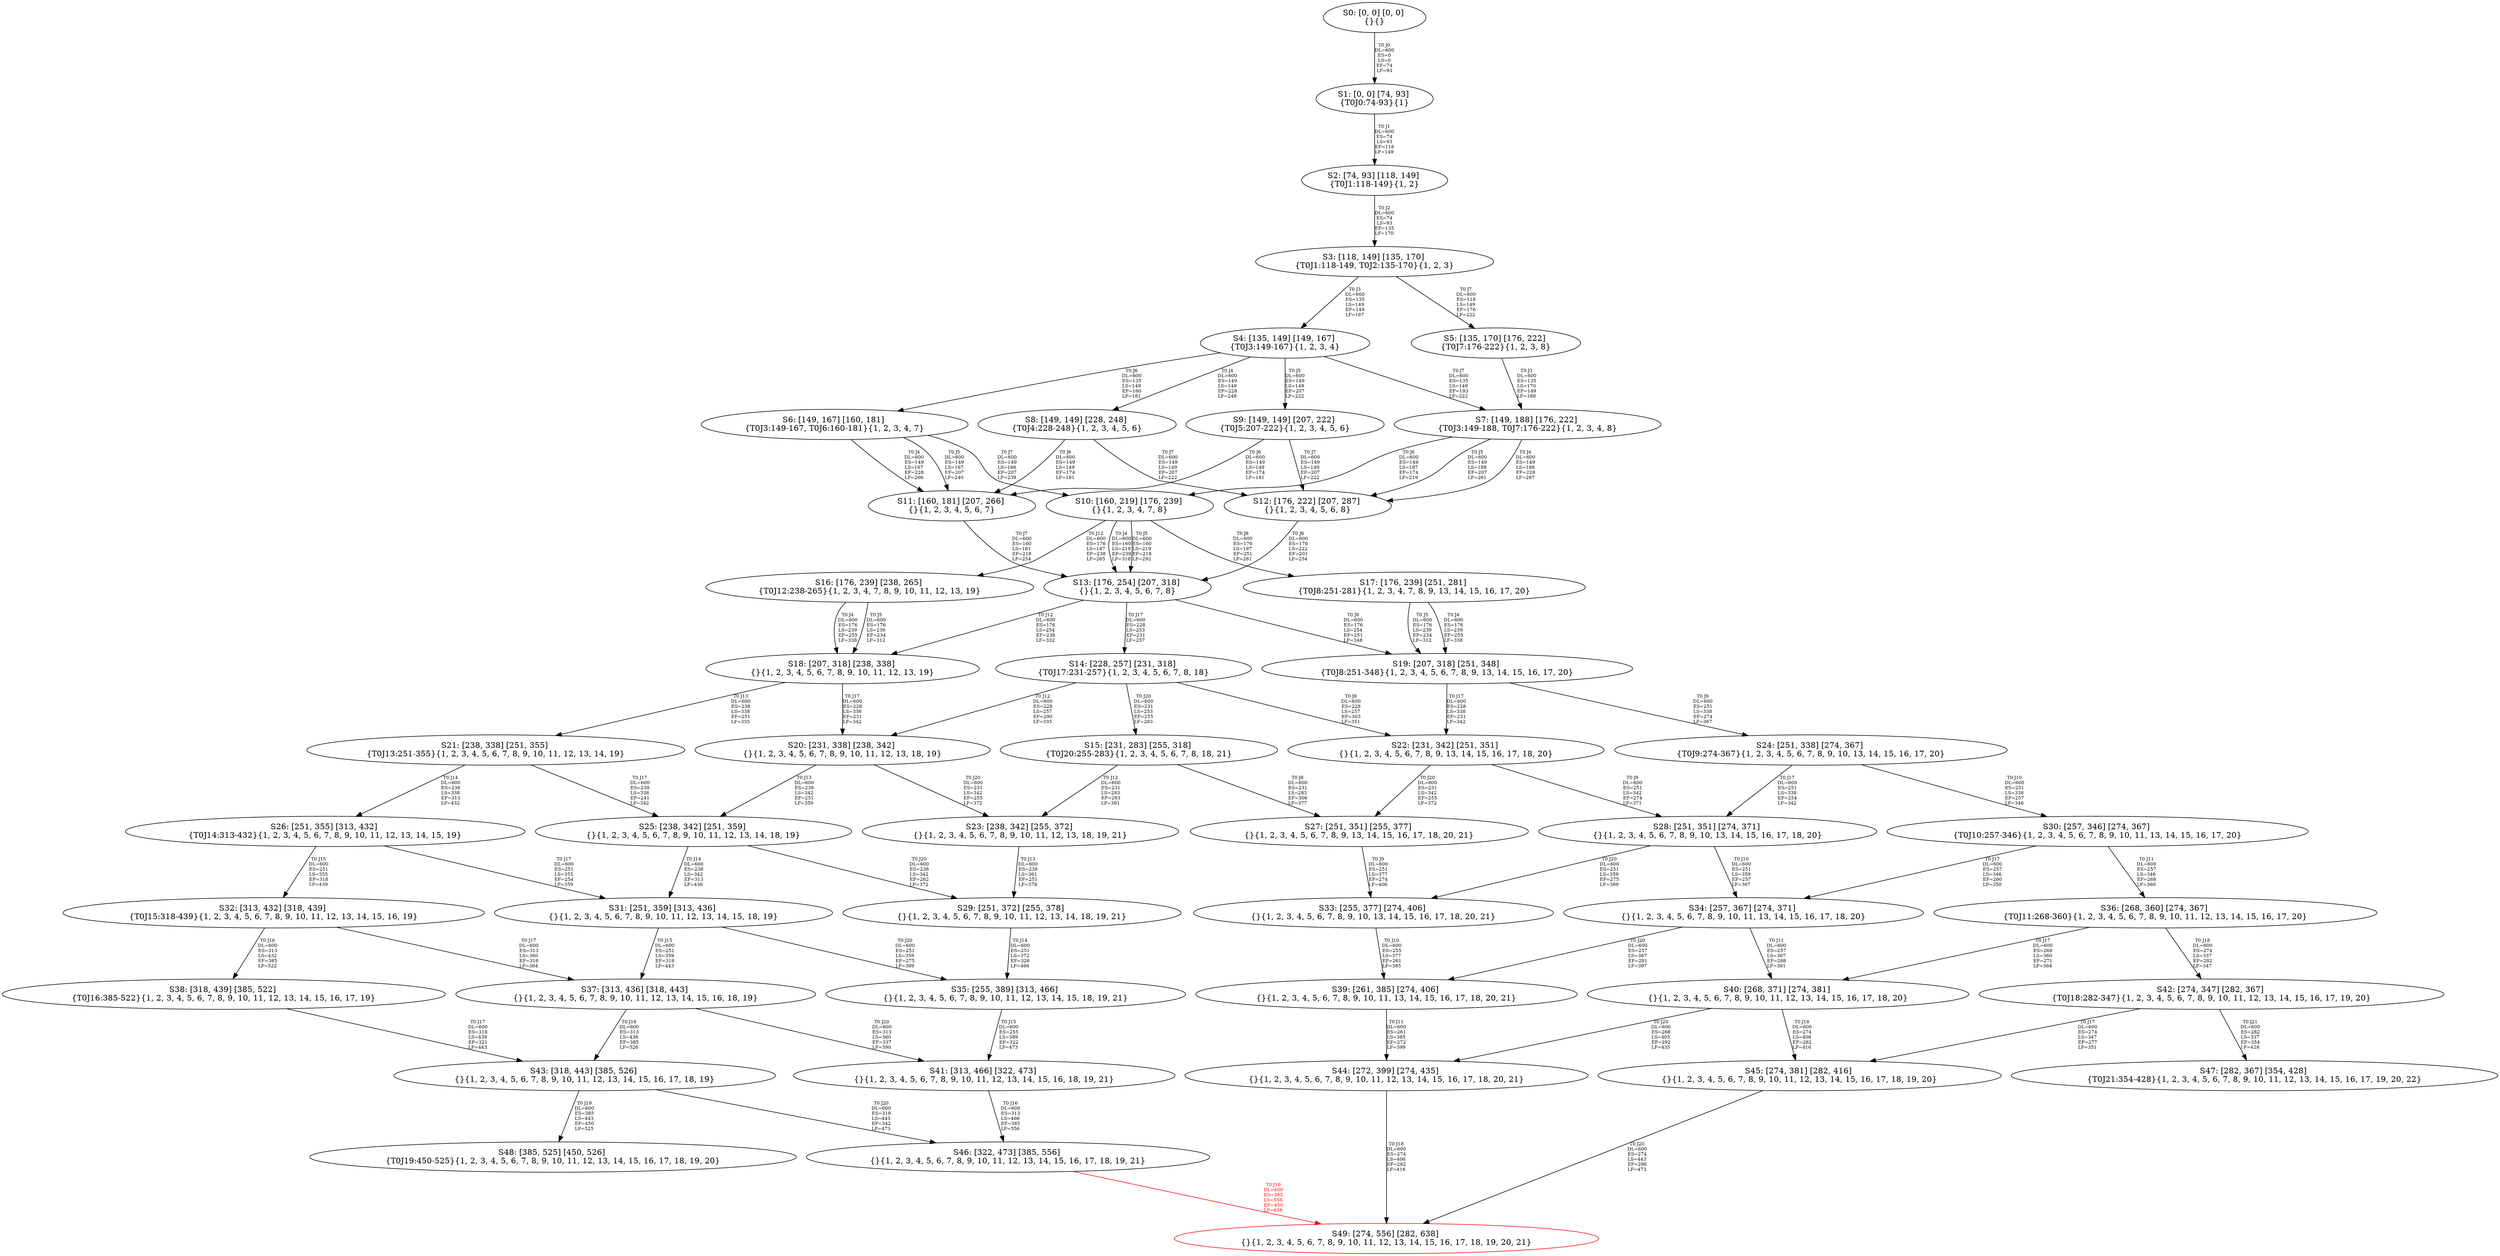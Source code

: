 digraph {
	S0[label="S0: [0, 0] [0, 0] \n{}{}"];
	S1[label="S1: [0, 0] [74, 93] \n{T0J0:74-93}{1}"];
	S2[label="S2: [74, 93] [118, 149] \n{T0J1:118-149}{1, 2}"];
	S3[label="S3: [118, 149] [135, 170] \n{T0J1:118-149, T0J2:135-170}{1, 2, 3}"];
	S4[label="S4: [135, 149] [149, 167] \n{T0J3:149-167}{1, 2, 3, 4}"];
	S5[label="S5: [135, 170] [176, 222] \n{T0J7:176-222}{1, 2, 3, 8}"];
	S6[label="S6: [149, 167] [160, 181] \n{T0J3:149-167, T0J6:160-181}{1, 2, 3, 4, 7}"];
	S7[label="S7: [149, 188] [176, 222] \n{T0J3:149-188, T0J7:176-222}{1, 2, 3, 4, 8}"];
	S8[label="S8: [149, 149] [228, 248] \n{T0J4:228-248}{1, 2, 3, 4, 5, 6}"];
	S9[label="S9: [149, 149] [207, 222] \n{T0J5:207-222}{1, 2, 3, 4, 5, 6}"];
	S10[label="S10: [160, 219] [176, 239] \n{}{1, 2, 3, 4, 7, 8}"];
	S11[label="S11: [160, 181] [207, 266] \n{}{1, 2, 3, 4, 5, 6, 7}"];
	S12[label="S12: [176, 222] [207, 287] \n{}{1, 2, 3, 4, 5, 6, 8}"];
	S13[label="S13: [176, 254] [207, 318] \n{}{1, 2, 3, 4, 5, 6, 7, 8}"];
	S14[label="S14: [228, 257] [231, 318] \n{T0J17:231-257}{1, 2, 3, 4, 5, 6, 7, 8, 18}"];
	S15[label="S15: [231, 283] [255, 318] \n{T0J20:255-283}{1, 2, 3, 4, 5, 6, 7, 8, 18, 21}"];
	S16[label="S16: [176, 239] [238, 265] \n{T0J12:238-265}{1, 2, 3, 4, 7, 8, 9, 10, 11, 12, 13, 19}"];
	S17[label="S17: [176, 239] [251, 281] \n{T0J8:251-281}{1, 2, 3, 4, 7, 8, 9, 13, 14, 15, 16, 17, 20}"];
	S18[label="S18: [207, 318] [238, 338] \n{}{1, 2, 3, 4, 5, 6, 7, 8, 9, 10, 11, 12, 13, 19}"];
	S19[label="S19: [207, 318] [251, 348] \n{T0J8:251-348}{1, 2, 3, 4, 5, 6, 7, 8, 9, 13, 14, 15, 16, 17, 20}"];
	S20[label="S20: [231, 338] [238, 342] \n{}{1, 2, 3, 4, 5, 6, 7, 8, 9, 10, 11, 12, 13, 18, 19}"];
	S21[label="S21: [238, 338] [251, 355] \n{T0J13:251-355}{1, 2, 3, 4, 5, 6, 7, 8, 9, 10, 11, 12, 13, 14, 19}"];
	S22[label="S22: [231, 342] [251, 351] \n{}{1, 2, 3, 4, 5, 6, 7, 8, 9, 13, 14, 15, 16, 17, 18, 20}"];
	S23[label="S23: [238, 342] [255, 372] \n{}{1, 2, 3, 4, 5, 6, 7, 8, 9, 10, 11, 12, 13, 18, 19, 21}"];
	S24[label="S24: [251, 338] [274, 367] \n{T0J9:274-367}{1, 2, 3, 4, 5, 6, 7, 8, 9, 10, 13, 14, 15, 16, 17, 20}"];
	S25[label="S25: [238, 342] [251, 359] \n{}{1, 2, 3, 4, 5, 6, 7, 8, 9, 10, 11, 12, 13, 14, 18, 19}"];
	S26[label="S26: [251, 355] [313, 432] \n{T0J14:313-432}{1, 2, 3, 4, 5, 6, 7, 8, 9, 10, 11, 12, 13, 14, 15, 19}"];
	S27[label="S27: [251, 351] [255, 377] \n{}{1, 2, 3, 4, 5, 6, 7, 8, 9, 13, 14, 15, 16, 17, 18, 20, 21}"];
	S28[label="S28: [251, 351] [274, 371] \n{}{1, 2, 3, 4, 5, 6, 7, 8, 9, 10, 13, 14, 15, 16, 17, 18, 20}"];
	S29[label="S29: [251, 372] [255, 378] \n{}{1, 2, 3, 4, 5, 6, 7, 8, 9, 10, 11, 12, 13, 14, 18, 19, 21}"];
	S30[label="S30: [257, 346] [274, 367] \n{T0J10:257-346}{1, 2, 3, 4, 5, 6, 7, 8, 9, 10, 11, 13, 14, 15, 16, 17, 20}"];
	S31[label="S31: [251, 359] [313, 436] \n{}{1, 2, 3, 4, 5, 6, 7, 8, 9, 10, 11, 12, 13, 14, 15, 18, 19}"];
	S32[label="S32: [313, 432] [318, 439] \n{T0J15:318-439}{1, 2, 3, 4, 5, 6, 7, 8, 9, 10, 11, 12, 13, 14, 15, 16, 19}"];
	S33[label="S33: [255, 377] [274, 406] \n{}{1, 2, 3, 4, 5, 6, 7, 8, 9, 10, 13, 14, 15, 16, 17, 18, 20, 21}"];
	S34[label="S34: [257, 367] [274, 371] \n{}{1, 2, 3, 4, 5, 6, 7, 8, 9, 10, 11, 13, 14, 15, 16, 17, 18, 20}"];
	S35[label="S35: [255, 389] [313, 466] \n{}{1, 2, 3, 4, 5, 6, 7, 8, 9, 10, 11, 12, 13, 14, 15, 18, 19, 21}"];
	S36[label="S36: [268, 360] [274, 367] \n{T0J11:268-360}{1, 2, 3, 4, 5, 6, 7, 8, 9, 10, 11, 12, 13, 14, 15, 16, 17, 20}"];
	S37[label="S37: [313, 436] [318, 443] \n{}{1, 2, 3, 4, 5, 6, 7, 8, 9, 10, 11, 12, 13, 14, 15, 16, 18, 19}"];
	S38[label="S38: [318, 439] [385, 522] \n{T0J16:385-522}{1, 2, 3, 4, 5, 6, 7, 8, 9, 10, 11, 12, 13, 14, 15, 16, 17, 19}"];
	S39[label="S39: [261, 385] [274, 406] \n{}{1, 2, 3, 4, 5, 6, 7, 8, 9, 10, 11, 13, 14, 15, 16, 17, 18, 20, 21}"];
	S40[label="S40: [268, 371] [274, 381] \n{}{1, 2, 3, 4, 5, 6, 7, 8, 9, 10, 11, 12, 13, 14, 15, 16, 17, 18, 20}"];
	S41[label="S41: [313, 466] [322, 473] \n{}{1, 2, 3, 4, 5, 6, 7, 8, 9, 10, 11, 12, 13, 14, 15, 16, 18, 19, 21}"];
	S42[label="S42: [274, 347] [282, 367] \n{T0J18:282-347}{1, 2, 3, 4, 5, 6, 7, 8, 9, 10, 11, 12, 13, 14, 15, 16, 17, 19, 20}"];
	S43[label="S43: [318, 443] [385, 526] \n{}{1, 2, 3, 4, 5, 6, 7, 8, 9, 10, 11, 12, 13, 14, 15, 16, 17, 18, 19}"];
	S44[label="S44: [272, 399] [274, 435] \n{}{1, 2, 3, 4, 5, 6, 7, 8, 9, 10, 11, 12, 13, 14, 15, 16, 17, 18, 20, 21}"];
	S45[label="S45: [274, 381] [282, 416] \n{}{1, 2, 3, 4, 5, 6, 7, 8, 9, 10, 11, 12, 13, 14, 15, 16, 17, 18, 19, 20}"];
	S46[label="S46: [322, 473] [385, 556] \n{}{1, 2, 3, 4, 5, 6, 7, 8, 9, 10, 11, 12, 13, 14, 15, 16, 17, 18, 19, 21}"];
	S47[label="S47: [282, 367] [354, 428] \n{T0J21:354-428}{1, 2, 3, 4, 5, 6, 7, 8, 9, 10, 11, 12, 13, 14, 15, 16, 17, 19, 20, 22}"];
	S48[label="S48: [385, 525] [450, 526] \n{T0J19:450-525}{1, 2, 3, 4, 5, 6, 7, 8, 9, 10, 11, 12, 13, 14, 15, 16, 17, 18, 19, 20}"];
	S49[label="S49: [274, 556] [282, 638] \n{}{1, 2, 3, 4, 5, 6, 7, 8, 9, 10, 11, 12, 13, 14, 15, 16, 17, 18, 19, 20, 21}"];
	S0 -> S1[label="T0 J0\nDL=600\nES=0\nLS=0\nEF=74\nLF=93",fontsize=8];
	S1 -> S2[label="T0 J1\nDL=600\nES=74\nLS=93\nEF=118\nLF=149",fontsize=8];
	S2 -> S3[label="T0 J2\nDL=600\nES=74\nLS=93\nEF=135\nLF=170",fontsize=8];
	S3 -> S4[label="T0 J3\nDL=600\nES=135\nLS=149\nEF=149\nLF=167",fontsize=8];
	S3 -> S5[label="T0 J7\nDL=600\nES=118\nLS=149\nEF=176\nLF=222",fontsize=8];
	S4 -> S8[label="T0 J4\nDL=600\nES=149\nLS=149\nEF=228\nLF=248",fontsize=8];
	S4 -> S9[label="T0 J5\nDL=600\nES=149\nLS=149\nEF=207\nLF=222",fontsize=8];
	S4 -> S6[label="T0 J6\nDL=600\nES=135\nLS=149\nEF=160\nLF=181",fontsize=8];
	S4 -> S7[label="T0 J7\nDL=600\nES=135\nLS=149\nEF=193\nLF=222",fontsize=8];
	S5 -> S7[label="T0 J3\nDL=600\nES=135\nLS=170\nEF=149\nLF=188",fontsize=8];
	S6 -> S11[label="T0 J4\nDL=600\nES=149\nLS=167\nEF=228\nLF=266",fontsize=8];
	S6 -> S11[label="T0 J5\nDL=600\nES=149\nLS=167\nEF=207\nLF=240",fontsize=8];
	S6 -> S10[label="T0 J7\nDL=600\nES=149\nLS=166\nEF=207\nLF=239",fontsize=8];
	S7 -> S12[label="T0 J4\nDL=600\nES=149\nLS=188\nEF=228\nLF=287",fontsize=8];
	S7 -> S12[label="T0 J5\nDL=600\nES=149\nLS=188\nEF=207\nLF=261",fontsize=8];
	S7 -> S10[label="T0 J6\nDL=600\nES=149\nLS=187\nEF=174\nLF=219",fontsize=8];
	S8 -> S11[label="T0 J6\nDL=600\nES=149\nLS=149\nEF=174\nLF=181",fontsize=8];
	S8 -> S12[label="T0 J7\nDL=600\nES=149\nLS=149\nEF=207\nLF=222",fontsize=8];
	S9 -> S11[label="T0 J6\nDL=600\nES=149\nLS=149\nEF=174\nLF=181",fontsize=8];
	S9 -> S12[label="T0 J7\nDL=600\nES=149\nLS=149\nEF=207\nLF=222",fontsize=8];
	S10 -> S13[label="T0 J4\nDL=600\nES=160\nLS=219\nEF=239\nLF=318",fontsize=8];
	S10 -> S13[label="T0 J5\nDL=600\nES=160\nLS=219\nEF=218\nLF=292",fontsize=8];
	S10 -> S17[label="T0 J8\nDL=600\nES=176\nLS=187\nEF=251\nLF=281",fontsize=8];
	S10 -> S16[label="T0 J12\nDL=600\nES=176\nLS=187\nEF=238\nLF=265",fontsize=8];
	S11 -> S13[label="T0 J7\nDL=600\nES=160\nLS=181\nEF=218\nLF=254",fontsize=8];
	S12 -> S13[label="T0 J6\nDL=600\nES=176\nLS=222\nEF=201\nLF=254",fontsize=8];
	S13 -> S19[label="T0 J8\nDL=600\nES=176\nLS=254\nEF=251\nLF=348",fontsize=8];
	S13 -> S18[label="T0 J12\nDL=600\nES=176\nLS=254\nEF=238\nLF=332",fontsize=8];
	S13 -> S14[label="T0 J17\nDL=600\nES=228\nLS=253\nEF=231\nLF=257",fontsize=8];
	S14 -> S22[label="T0 J8\nDL=600\nES=228\nLS=257\nEF=303\nLF=351",fontsize=8];
	S14 -> S20[label="T0 J12\nDL=600\nES=228\nLS=257\nEF=290\nLF=335",fontsize=8];
	S14 -> S15[label="T0 J20\nDL=600\nES=231\nLS=253\nEF=255\nLF=283",fontsize=8];
	S15 -> S27[label="T0 J8\nDL=600\nES=231\nLS=283\nEF=306\nLF=377",fontsize=8];
	S15 -> S23[label="T0 J12\nDL=600\nES=231\nLS=283\nEF=293\nLF=361",fontsize=8];
	S16 -> S18[label="T0 J4\nDL=600\nES=176\nLS=239\nEF=255\nLF=338",fontsize=8];
	S16 -> S18[label="T0 J5\nDL=600\nES=176\nLS=239\nEF=234\nLF=312",fontsize=8];
	S17 -> S19[label="T0 J4\nDL=600\nES=176\nLS=239\nEF=255\nLF=338",fontsize=8];
	S17 -> S19[label="T0 J5\nDL=600\nES=176\nLS=239\nEF=234\nLF=312",fontsize=8];
	S18 -> S21[label="T0 J13\nDL=600\nES=238\nLS=338\nEF=251\nLF=355",fontsize=8];
	S18 -> S20[label="T0 J17\nDL=600\nES=228\nLS=338\nEF=231\nLF=342",fontsize=8];
	S19 -> S24[label="T0 J9\nDL=600\nES=251\nLS=338\nEF=274\nLF=367",fontsize=8];
	S19 -> S22[label="T0 J17\nDL=600\nES=228\nLS=338\nEF=231\nLF=342",fontsize=8];
	S20 -> S25[label="T0 J13\nDL=600\nES=238\nLS=342\nEF=251\nLF=359",fontsize=8];
	S20 -> S23[label="T0 J20\nDL=600\nES=231\nLS=342\nEF=255\nLF=372",fontsize=8];
	S21 -> S26[label="T0 J14\nDL=600\nES=238\nLS=338\nEF=313\nLF=432",fontsize=8];
	S21 -> S25[label="T0 J17\nDL=600\nES=238\nLS=338\nEF=241\nLF=342",fontsize=8];
	S22 -> S28[label="T0 J9\nDL=600\nES=251\nLS=342\nEF=274\nLF=371",fontsize=8];
	S22 -> S27[label="T0 J20\nDL=600\nES=231\nLS=342\nEF=255\nLF=372",fontsize=8];
	S23 -> S29[label="T0 J13\nDL=600\nES=238\nLS=361\nEF=251\nLF=378",fontsize=8];
	S24 -> S30[label="T0 J10\nDL=600\nES=251\nLS=338\nEF=257\nLF=346",fontsize=8];
	S24 -> S28[label="T0 J17\nDL=600\nES=251\nLS=338\nEF=254\nLF=342",fontsize=8];
	S25 -> S31[label="T0 J14\nDL=600\nES=238\nLS=342\nEF=313\nLF=436",fontsize=8];
	S25 -> S29[label="T0 J20\nDL=600\nES=238\nLS=342\nEF=262\nLF=372",fontsize=8];
	S26 -> S32[label="T0 J15\nDL=600\nES=251\nLS=355\nEF=318\nLF=439",fontsize=8];
	S26 -> S31[label="T0 J17\nDL=600\nES=251\nLS=355\nEF=254\nLF=359",fontsize=8];
	S27 -> S33[label="T0 J9\nDL=600\nES=251\nLS=377\nEF=274\nLF=406",fontsize=8];
	S28 -> S34[label="T0 J10\nDL=600\nES=251\nLS=359\nEF=257\nLF=367",fontsize=8];
	S28 -> S33[label="T0 J20\nDL=600\nES=251\nLS=359\nEF=275\nLF=389",fontsize=8];
	S29 -> S35[label="T0 J14\nDL=600\nES=251\nLS=372\nEF=326\nLF=466",fontsize=8];
	S30 -> S36[label="T0 J11\nDL=600\nES=257\nLS=346\nEF=268\nLF=360",fontsize=8];
	S30 -> S34[label="T0 J17\nDL=600\nES=257\nLS=346\nEF=260\nLF=350",fontsize=8];
	S31 -> S37[label="T0 J15\nDL=600\nES=251\nLS=359\nEF=318\nLF=443",fontsize=8];
	S31 -> S35[label="T0 J20\nDL=600\nES=251\nLS=359\nEF=275\nLF=389",fontsize=8];
	S32 -> S38[label="T0 J16\nDL=600\nES=313\nLS=432\nEF=385\nLF=522",fontsize=8];
	S32 -> S37[label="T0 J17\nDL=600\nES=313\nLS=360\nEF=316\nLF=364",fontsize=8];
	S33 -> S39[label="T0 J10\nDL=600\nES=255\nLS=377\nEF=261\nLF=385",fontsize=8];
	S34 -> S40[label="T0 J11\nDL=600\nES=257\nLS=367\nEF=268\nLF=381",fontsize=8];
	S34 -> S39[label="T0 J20\nDL=600\nES=257\nLS=367\nEF=281\nLF=397",fontsize=8];
	S35 -> S41[label="T0 J15\nDL=600\nES=255\nLS=389\nEF=322\nLF=473",fontsize=8];
	S36 -> S40[label="T0 J17\nDL=600\nES=268\nLS=360\nEF=271\nLF=364",fontsize=8];
	S36 -> S42[label="T0 J18\nDL=600\nES=274\nLS=337\nEF=282\nLF=347",fontsize=8];
	S37 -> S43[label="T0 J16\nDL=600\nES=313\nLS=436\nEF=385\nLF=526",fontsize=8];
	S37 -> S41[label="T0 J20\nDL=600\nES=313\nLS=360\nEF=337\nLF=390",fontsize=8];
	S38 -> S43[label="T0 J17\nDL=600\nES=318\nLS=439\nEF=321\nLF=443",fontsize=8];
	S39 -> S44[label="T0 J11\nDL=600\nES=261\nLS=385\nEF=272\nLF=399",fontsize=8];
	S40 -> S45[label="T0 J18\nDL=600\nES=274\nLS=406\nEF=282\nLF=416",fontsize=8];
	S40 -> S44[label="T0 J20\nDL=600\nES=268\nLS=405\nEF=292\nLF=435",fontsize=8];
	S41 -> S46[label="T0 J16\nDL=600\nES=313\nLS=466\nEF=385\nLF=556",fontsize=8];
	S42 -> S45[label="T0 J17\nDL=600\nES=274\nLS=347\nEF=277\nLF=351",fontsize=8];
	S42 -> S47[label="T0 J21\nDL=600\nES=282\nLS=337\nEF=354\nLF=428",fontsize=8];
	S43 -> S48[label="T0 J19\nDL=600\nES=385\nLS=443\nEF=450\nLF=525",fontsize=8];
	S43 -> S46[label="T0 J20\nDL=600\nES=318\nLS=443\nEF=342\nLF=473",fontsize=8];
	S44 -> S49[label="T0 J18\nDL=600\nES=274\nLS=406\nEF=282\nLF=416",fontsize=8];
	S45 -> S49[label="T0 J20\nDL=600\nES=274\nLS=443\nEF=298\nLF=473",fontsize=8];
	S46 -> S49[label="T0 J19\nDL=600\nES=385\nLS=556\nEF=450\nLF=638",color=Red,fontcolor=Red,fontsize=8];
S49[color=Red];
}
